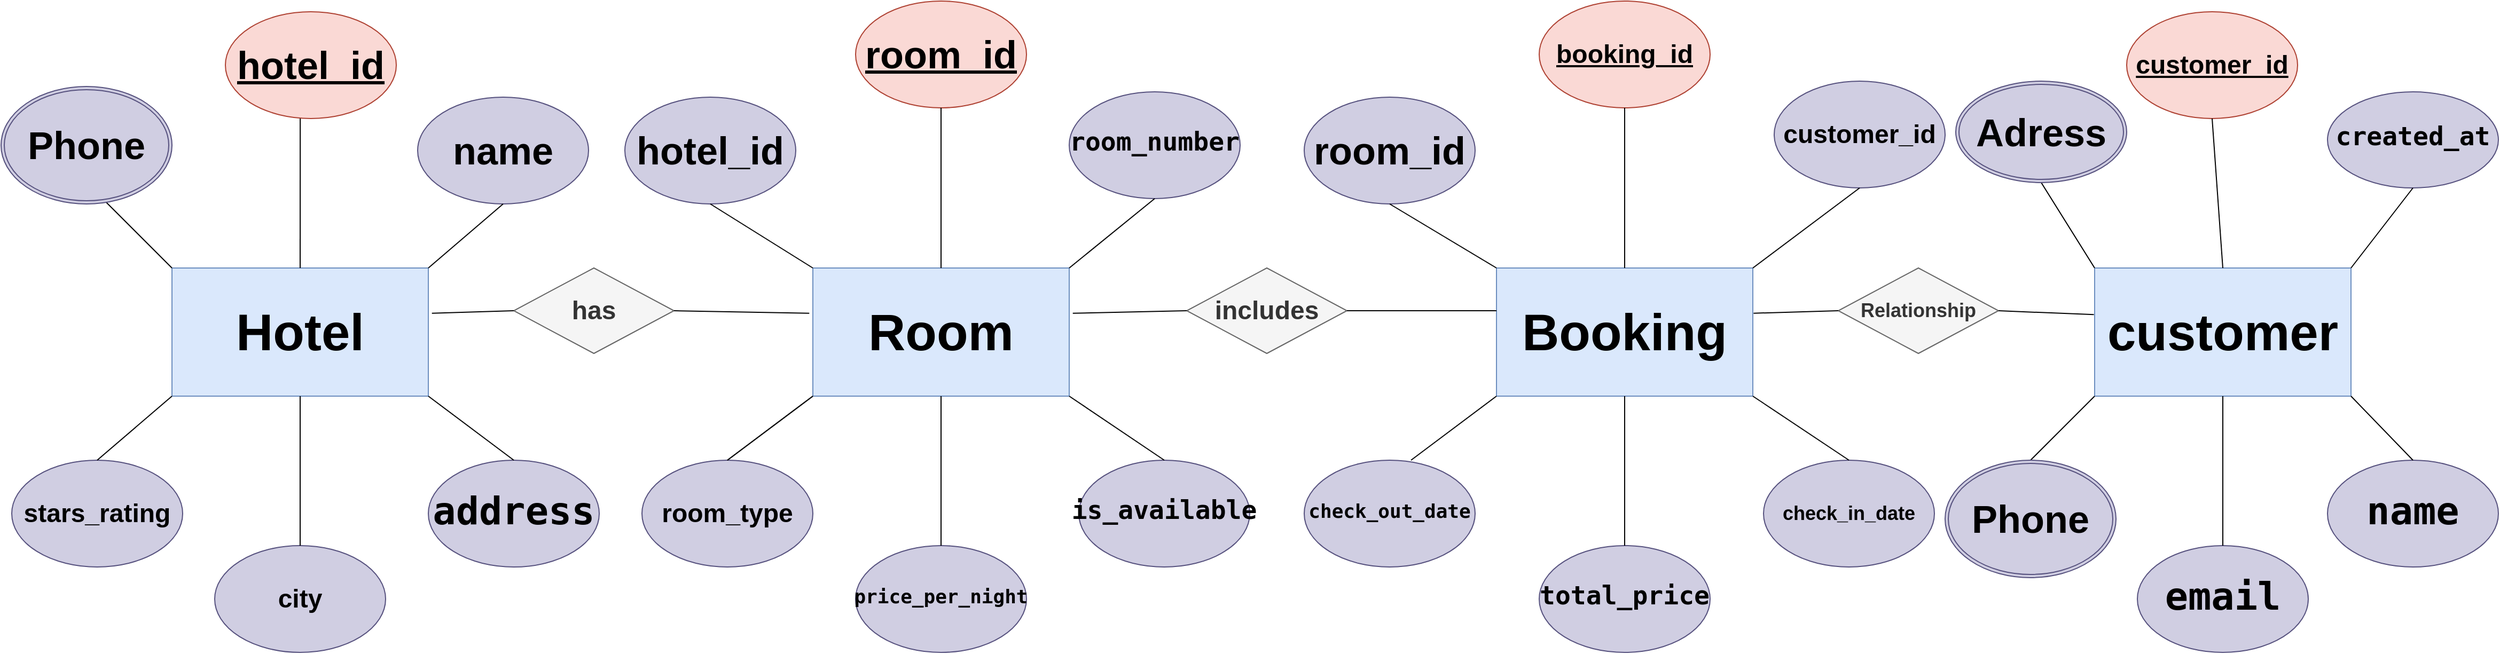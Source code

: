 <mxfile version="26.1.0">
  <diagram name="Page-1" id="X2C6xh8QtF51MwC3JW-X">
    <mxGraphModel dx="2625" dy="1528" grid="1" gridSize="10" guides="1" tooltips="1" connect="1" arrows="1" fold="1" page="1" pageScale="1" pageWidth="1169" pageHeight="827" math="0" shadow="0">
      <root>
        <mxCell id="0" />
        <mxCell id="1" parent="0" />
        <mxCell id="HJKKe0q7DVVsvUEyXQ_3-3" value="&lt;font style=&quot;font-size: 48px;&quot;&gt;&lt;b&gt;Hotel&lt;/b&gt;&lt;/font&gt;" style="whiteSpace=wrap;html=1;align=center;fillColor=#dae8fc;strokeColor=#6c8ebf;" vertex="1" parent="1">
          <mxGeometry x="160" y="320" width="240" height="120" as="geometry" />
        </mxCell>
        <mxCell id="HJKKe0q7DVVsvUEyXQ_3-38" style="edgeStyle=orthogonalEdgeStyle;rounded=0;orthogonalLoop=1;jettySize=auto;html=1;exitX=0.5;exitY=1;exitDx=0;exitDy=0;" edge="1" parent="1">
          <mxGeometry relative="1" as="geometry">
            <mxPoint x="1540" y="400" as="sourcePoint" />
            <mxPoint x="1540" y="400" as="targetPoint" />
          </mxGeometry>
        </mxCell>
        <mxCell id="HJKKe0q7DVVsvUEyXQ_3-97" value="&lt;b&gt;&lt;font style=&quot;font-size: 36px;&quot;&gt;hotel_id&lt;/font&gt;&lt;/b&gt;" style="ellipse;whiteSpace=wrap;html=1;align=center;strokeColor=#56517e;verticalAlign=middle;fontFamily=Helvetica;fontSize=12;fillColor=#d0cee2;" vertex="1" parent="1">
          <mxGeometry x="584" y="160" width="160" height="100" as="geometry" />
        </mxCell>
        <mxCell id="HJKKe0q7DVVsvUEyXQ_3-114" value="&lt;table&gt;&lt;tbody&gt;&lt;tr&gt;&lt;td data-end=&quot;781&quot; data-start=&quot;762&quot; class=&quot;max-w-[calc(var(--thread-content-max-width)*2/3)]&quot;&gt;&lt;code data-end=&quot;777&quot; data-start=&quot;764&quot;&gt;&lt;b&gt;&lt;font style=&quot;font-size: 24px;&quot;&gt;room_number&lt;/font&gt;&lt;/b&gt;&lt;/code&gt;&lt;/td&gt;&lt;/tr&gt;&lt;/tbody&gt;&lt;/table&gt;&lt;table&gt;&lt;tbody&gt;&lt;tr&gt;&lt;td data-end=&quot;816&quot; data-start=&quot;781&quot; class=&quot;max-w-[calc(var(--thread-content-max-width)*2/3)]&quot;&gt;&lt;/td&gt;&lt;/tr&gt;&lt;/tbody&gt;&lt;/table&gt;" style="ellipse;whiteSpace=wrap;html=1;align=center;strokeColor=#56517e;verticalAlign=middle;fontFamily=Helvetica;fontSize=12;fillColor=#d0cee2;" vertex="1" parent="1">
          <mxGeometry x="1000" y="155" width="160" height="100" as="geometry" />
        </mxCell>
        <mxCell id="HJKKe0q7DVVsvUEyXQ_3-115" value="&lt;table&gt;&lt;tbody&gt;&lt;tr&gt;&lt;td data-end=&quot;946&quot; data-start=&quot;927&quot; class=&quot;max-w-[calc(var(--thread-content-max-width)*2/3)]&quot;&gt;&lt;code data-end=&quot;943&quot; data-start=&quot;929&quot;&gt;&lt;font style=&quot;font-size: 24px;&quot;&gt;&lt;b style=&quot;&quot;&gt;is_available&lt;/b&gt;&lt;/font&gt;&lt;/code&gt;&lt;/td&gt;&lt;/tr&gt;&lt;/tbody&gt;&lt;/table&gt;&lt;table&gt;&lt;tbody&gt;&lt;tr&gt;&lt;td data-end=&quot;981&quot; data-start=&quot;946&quot; class=&quot;max-w-[calc(var(--thread-content-max-width)*2/3)]&quot;&gt;&lt;/td&gt;&lt;/tr&gt;&lt;/tbody&gt;&lt;/table&gt;" style="ellipse;whiteSpace=wrap;html=1;align=center;strokeColor=#56517e;verticalAlign=middle;fontFamily=Helvetica;fontSize=12;fillColor=#d0cee2;" vertex="1" parent="1">
          <mxGeometry x="1009" y="500" width="160" height="100" as="geometry" />
        </mxCell>
        <mxCell id="HJKKe0q7DVVsvUEyXQ_3-116" value="&lt;b&gt;&lt;font style=&quot;font-size: 36px;&quot;&gt;&lt;u&gt;room_id&lt;/u&gt;&lt;/font&gt;&lt;/b&gt;" style="ellipse;whiteSpace=wrap;html=1;align=center;strokeColor=#ae4132;verticalAlign=middle;fontFamily=Helvetica;fontSize=12;fillColor=#fad9d5;" vertex="1" parent="1">
          <mxGeometry x="800" y="70" width="160" height="100" as="geometry" />
        </mxCell>
        <mxCell id="HJKKe0q7DVVsvUEyXQ_3-117" value="&lt;b&gt;&lt;font style=&quot;font-size: 24px;&quot;&gt;room_type&lt;/font&gt;&lt;/b&gt;" style="ellipse;whiteSpace=wrap;html=1;align=center;strokeColor=#56517e;verticalAlign=middle;fontFamily=Helvetica;fontSize=12;fillColor=#d0cee2;" vertex="1" parent="1">
          <mxGeometry x="600" y="500" width="160" height="100" as="geometry" />
        </mxCell>
        <mxCell id="HJKKe0q7DVVsvUEyXQ_3-119" value="&lt;table&gt;&lt;tbody&gt;&lt;tr&gt;&lt;td data-end=&quot;891&quot; data-start=&quot;872&quot; class=&quot;max-w-[calc(var(--thread-content-max-width)*2/3)]&quot;&gt;&lt;code data-end=&quot;891&quot; data-start=&quot;874&quot;&gt;&lt;font style=&quot;font-size: 18px;&quot;&gt;&lt;b&gt;price_per_night&lt;/b&gt;&lt;/font&gt;&lt;/code&gt;&lt;/td&gt;&lt;/tr&gt;&lt;/tbody&gt;&lt;/table&gt;&lt;table&gt;&lt;tbody&gt;&lt;tr&gt;&lt;td data-end=&quot;926&quot; data-start=&quot;891&quot; class=&quot;max-w-[calc(var(--thread-content-max-width)*2/3)]&quot;&gt;&lt;/td&gt;&lt;/tr&gt;&lt;/tbody&gt;&lt;/table&gt;" style="ellipse;whiteSpace=wrap;html=1;align=center;strokeColor=#56517e;verticalAlign=middle;fontFamily=Helvetica;fontSize=12;fillColor=#d0cee2;" vertex="1" parent="1">
          <mxGeometry x="800" y="580" width="160" height="100" as="geometry" />
        </mxCell>
        <mxCell id="HJKKe0q7DVVsvUEyXQ_3-120" value="&lt;font style=&quot;font-size: 24px;&quot;&gt;&lt;b style=&quot;&quot;&gt;city&lt;/b&gt;&lt;/font&gt;" style="ellipse;whiteSpace=wrap;html=1;align=center;strokeColor=#56517e;verticalAlign=middle;fontFamily=Helvetica;fontSize=12;fillColor=#d0cee2;" vertex="1" parent="1">
          <mxGeometry x="200" y="580" width="160" height="100" as="geometry" />
        </mxCell>
        <mxCell id="HJKKe0q7DVVsvUEyXQ_3-121" value="&lt;b&gt;&lt;font style=&quot;font-size: 36px;&quot;&gt;name&lt;/font&gt;&lt;/b&gt;" style="ellipse;whiteSpace=wrap;html=1;align=center;strokeColor=#56517e;verticalAlign=middle;fontFamily=Helvetica;fontSize=12;fillColor=#d0cee2;" vertex="1" parent="1">
          <mxGeometry x="390" y="160" width="160" height="100" as="geometry" />
        </mxCell>
        <mxCell id="HJKKe0q7DVVsvUEyXQ_3-122" value="&lt;b&gt;&lt;font style=&quot;font-size: 24px;&quot;&gt;&lt;u&gt;booking_id&lt;/u&gt;&lt;/font&gt;&lt;/b&gt;" style="ellipse;whiteSpace=wrap;html=1;align=center;strokeColor=#ae4132;verticalAlign=middle;fontFamily=Helvetica;fontSize=12;fillColor=#fad9d5;" vertex="1" parent="1">
          <mxGeometry x="1440" y="70" width="160" height="100" as="geometry" />
        </mxCell>
        <mxCell id="HJKKe0q7DVVsvUEyXQ_3-125" value="&lt;table&gt;&lt;tbody&gt;&lt;tr&gt;&lt;td data-end=&quot;1705&quot; data-start=&quot;1688&quot; class=&quot;max-w-[calc(var(--thread-content-max-width)*2/3)]&quot;&gt;&lt;code data-end=&quot;1699&quot; data-start=&quot;1690&quot;&gt;&lt;b&gt;&lt;font style=&quot;font-size: 36px;&quot;&gt;address&lt;/font&gt;&lt;/b&gt;&lt;/code&gt;&lt;/td&gt;&lt;/tr&gt;&lt;/tbody&gt;&lt;/table&gt;&lt;table&gt;&lt;tbody&gt;&lt;tr&gt;&lt;td data-end=&quot;1737&quot; data-start=&quot;1705&quot; class=&quot;max-w-[calc(var(--thread-content-max-width)*2/3)]&quot;&gt;&lt;/td&gt;&lt;/tr&gt;&lt;/tbody&gt;&lt;/table&gt;" style="ellipse;whiteSpace=wrap;html=1;align=center;strokeColor=#56517e;verticalAlign=middle;fontFamily=Helvetica;fontSize=12;fillColor=#d0cee2;" vertex="1" parent="1">
          <mxGeometry x="400" y="500" width="160" height="100" as="geometry" />
        </mxCell>
        <mxCell id="HJKKe0q7DVVsvUEyXQ_3-126" value="&lt;b&gt;&lt;font style=&quot;font-size: 24px;&quot;&gt;stars_rating&lt;/font&gt;&lt;/b&gt;" style="ellipse;whiteSpace=wrap;html=1;align=center;strokeColor=#56517e;verticalAlign=middle;fontFamily=Helvetica;fontSize=12;fillColor=#d0cee2;" vertex="1" parent="1">
          <mxGeometry x="10" y="500" width="160" height="100" as="geometry" />
        </mxCell>
        <mxCell id="HJKKe0q7DVVsvUEyXQ_3-127" style="edgeStyle=orthogonalEdgeStyle;rounded=0;orthogonalLoop=1;jettySize=auto;html=1;exitX=0.5;exitY=1;exitDx=0;exitDy=0;fontFamily=Helvetica;fontSize=12;fontColor=default;" edge="1" parent="1" source="HJKKe0q7DVVsvUEyXQ_3-3" target="HJKKe0q7DVVsvUEyXQ_3-3">
          <mxGeometry relative="1" as="geometry" />
        </mxCell>
        <mxCell id="HJKKe0q7DVVsvUEyXQ_3-129" value="&lt;font style=&quot;font-size: 36px;&quot;&gt;&lt;b&gt;&lt;u&gt;hotel_id&lt;/u&gt;&lt;/b&gt;&lt;/font&gt;" style="ellipse;whiteSpace=wrap;html=1;align=center;strokeColor=#ae4132;verticalAlign=middle;fontFamily=Helvetica;fontSize=12;fillColor=#fad9d5;" vertex="1" parent="1">
          <mxGeometry x="210" y="80" width="160" height="100" as="geometry" />
        </mxCell>
        <mxCell id="HJKKe0q7DVVsvUEyXQ_3-136" value="&lt;b&gt;&lt;font style=&quot;font-size: 36px;&quot;&gt;room_id&lt;/font&gt;&lt;/b&gt;" style="ellipse;whiteSpace=wrap;html=1;align=center;strokeColor=#56517e;verticalAlign=middle;fontFamily=Helvetica;fontSize=12;fillColor=#d0cee2;" vertex="1" parent="1">
          <mxGeometry x="1220" y="160" width="160" height="100" as="geometry" />
        </mxCell>
        <mxCell id="HJKKe0q7DVVsvUEyXQ_3-137" value="&lt;table&gt;&lt;tbody&gt;&lt;tr&gt;&lt;td data-end=&quot;1371&quot; data-start=&quot;1352&quot; class=&quot;max-w-[calc(var(--thread-content-max-width)*2/3)]&quot;&gt;&lt;code data-end=&quot;1370&quot; data-start=&quot;1354&quot;&gt;&lt;b&gt;&lt;font style=&quot;font-size: 18px;&quot;&gt;check_out_date&lt;/font&gt;&lt;/b&gt;&lt;/code&gt;&lt;/td&gt;&lt;/tr&gt;&lt;/tbody&gt;&lt;/table&gt;&lt;table&gt;&lt;tbody&gt;&lt;tr&gt;&lt;td data-end=&quot;1409&quot; data-start=&quot;1371&quot; class=&quot;max-w-[calc(var(--thread-content-max-width)*2/3)]&quot;&gt;&lt;/td&gt;&lt;/tr&gt;&lt;/tbody&gt;&lt;/table&gt;" style="ellipse;whiteSpace=wrap;html=1;align=center;strokeColor=#56517e;verticalAlign=middle;fontFamily=Helvetica;fontSize=12;fillColor=#d0cee2;" vertex="1" parent="1">
          <mxGeometry x="1220" y="500" width="160" height="100" as="geometry" />
        </mxCell>
        <mxCell id="HJKKe0q7DVVsvUEyXQ_3-138" value="&lt;font style=&quot;font-size: 24px;&quot;&gt;&lt;b&gt;customer_id&lt;/b&gt;&lt;/font&gt;" style="ellipse;whiteSpace=wrap;html=1;align=center;strokeColor=#56517e;verticalAlign=middle;fontFamily=Helvetica;fontSize=12;fillColor=#d0cee2;" vertex="1" parent="1">
          <mxGeometry x="1660" y="145" width="160" height="100" as="geometry" />
        </mxCell>
        <mxCell id="HJKKe0q7DVVsvUEyXQ_3-139" value="&lt;font style=&quot;font-size: 18px;&quot;&gt;&lt;b&gt;check_in_date&lt;/b&gt;&lt;/font&gt;" style="ellipse;whiteSpace=wrap;html=1;align=center;strokeColor=#56517e;verticalAlign=middle;fontFamily=Helvetica;fontSize=12;fillColor=#d0cee2;" vertex="1" parent="1">
          <mxGeometry x="1650" y="500" width="160" height="100" as="geometry" />
        </mxCell>
        <mxCell id="HJKKe0q7DVVsvUEyXQ_3-142" value="&lt;table&gt;&lt;tbody&gt;&lt;tr&gt;&lt;td data-end=&quot;1429&quot; data-start=&quot;1410&quot; class=&quot;max-w-[calc(var(--thread-content-max-width)*2/3)]&quot;&gt;&lt;code data-end=&quot;1425&quot; data-start=&quot;1412&quot;&gt;&lt;b&gt;&lt;font style=&quot;font-size: 24px;&quot;&gt;total_price&lt;/font&gt;&lt;/b&gt;&lt;/code&gt;&lt;/td&gt;&lt;/tr&gt;&lt;/tbody&gt;&lt;/table&gt;&lt;table&gt;&lt;tbody&gt;&lt;tr&gt;&lt;td data-end=&quot;1467&quot; data-start=&quot;1429&quot; class=&quot;max-w-[calc(var(--thread-content-max-width)*2/3)]&quot;&gt;&lt;/td&gt;&lt;/tr&gt;&lt;/tbody&gt;&lt;/table&gt;" style="ellipse;whiteSpace=wrap;html=1;align=center;strokeColor=#56517e;verticalAlign=middle;fontFamily=Helvetica;fontSize=12;fillColor=#d0cee2;" vertex="1" parent="1">
          <mxGeometry x="1440" y="580" width="160" height="100" as="geometry" />
        </mxCell>
        <mxCell id="HJKKe0q7DVVsvUEyXQ_3-144" value="&lt;b&gt;&lt;font style=&quot;font-size: 24px;&quot;&gt;&lt;u&gt;customer_id&lt;/u&gt;&lt;/font&gt;&lt;/b&gt;" style="ellipse;whiteSpace=wrap;html=1;align=center;strokeColor=#ae4132;verticalAlign=middle;fontFamily=Helvetica;fontSize=12;fillColor=#fad9d5;" vertex="1" parent="1">
          <mxGeometry x="1990" y="80" width="160" height="100" as="geometry" />
        </mxCell>
        <mxCell id="HJKKe0q7DVVsvUEyXQ_3-145" value="&lt;table&gt;&lt;tbody&gt;&lt;tr&gt;&lt;td data-end=&quot;361&quot; data-start=&quot;344&quot; class=&quot;max-w-[calc(var(--thread-content-max-width)*2/3)]&quot;&gt;&lt;code data-end=&quot;353&quot; data-start=&quot;346&quot;&gt;&lt;b&gt;&lt;font style=&quot;font-size: 36px;&quot;&gt;email&lt;/font&gt;&lt;/b&gt;&lt;/code&gt;&lt;/td&gt;&lt;/tr&gt;&lt;/tbody&gt;&lt;/table&gt;&lt;table&gt;&lt;tbody&gt;&lt;tr&gt;&lt;td data-end=&quot;388&quot; data-start=&quot;361&quot; class=&quot;max-w-[calc(var(--thread-content-max-width)*2/3)]&quot;&gt;&lt;/td&gt;&lt;/tr&gt;&lt;/tbody&gt;&lt;/table&gt;" style="ellipse;whiteSpace=wrap;html=1;align=center;strokeColor=#56517e;verticalAlign=middle;fontFamily=Helvetica;fontSize=12;fillColor=#d0cee2;" vertex="1" parent="1">
          <mxGeometry x="2000" y="580" width="160" height="100" as="geometry" />
        </mxCell>
        <mxCell id="HJKKe0q7DVVsvUEyXQ_3-146" value="&lt;table&gt;&lt;tbody&gt;&lt;tr&gt;&lt;td data-end=&quot;495&quot; data-start=&quot;478&quot; class=&quot;max-w-[calc(var(--thread-content-max-width)*2/3)]&quot;&gt;&lt;code data-end=&quot;492&quot; data-start=&quot;480&quot;&gt;&lt;b&gt;&lt;font style=&quot;font-size: 24px;&quot;&gt;created_at&lt;/font&gt;&lt;/b&gt;&lt;/code&gt;&lt;/td&gt;&lt;/tr&gt;&lt;/tbody&gt;&lt;/table&gt;&lt;table&gt;&lt;tbody&gt;&lt;tr&gt;&lt;td data-end=&quot;521&quot; data-start=&quot;495&quot; class=&quot;max-w-[calc(var(--thread-content-max-width)*2/3)]&quot;&gt;&lt;/td&gt;&lt;/tr&gt;&lt;/tbody&gt;&lt;/table&gt;" style="ellipse;whiteSpace=wrap;html=1;align=center;strokeColor=#56517e;verticalAlign=middle;fontFamily=Helvetica;fontSize=12;fillColor=#d0cee2;" vertex="1" parent="1">
          <mxGeometry x="2178" y="155" width="160" height="90" as="geometry" />
        </mxCell>
        <mxCell id="HJKKe0q7DVVsvUEyXQ_3-147" value="&lt;table&gt;&lt;tbody&gt;&lt;tr&gt;&lt;td data-end=&quot;317&quot; data-start=&quot;300&quot; class=&quot;max-w-[calc(var(--thread-content-max-width)*2/3)]&quot;&gt;&lt;code data-end=&quot;308&quot; data-start=&quot;302&quot;&gt;&lt;b&gt;&lt;font style=&quot;font-size: 36px;&quot;&gt;name&lt;/font&gt;&lt;/b&gt;&lt;/code&gt;&lt;/td&gt;&lt;/tr&gt;&lt;/tbody&gt;&lt;/table&gt;&lt;table&gt;&lt;tbody&gt;&lt;tr&gt;&lt;td data-end=&quot;343&quot; data-start=&quot;317&quot; class=&quot;max-w-[calc(var(--thread-content-max-width)*2/3)]&quot;&gt;&lt;/td&gt;&lt;/tr&gt;&lt;/tbody&gt;&lt;/table&gt;" style="ellipse;whiteSpace=wrap;html=1;align=center;strokeColor=#56517e;verticalAlign=middle;fontFamily=Helvetica;fontSize=12;fillColor=#d0cee2;" vertex="1" parent="1">
          <mxGeometry x="2178" y="500" width="160" height="100" as="geometry" />
        </mxCell>
        <mxCell id="HJKKe0q7DVVsvUEyXQ_3-149" style="edgeStyle=orthogonalEdgeStyle;rounded=0;orthogonalLoop=1;jettySize=auto;html=1;exitX=0.5;exitY=1;exitDx=0;exitDy=0;fontFamily=Helvetica;fontSize=12;fontColor=default;" edge="1" parent="1" source="HJKKe0q7DVVsvUEyXQ_3-115" target="HJKKe0q7DVVsvUEyXQ_3-115">
          <mxGeometry relative="1" as="geometry" />
        </mxCell>
        <mxCell id="HJKKe0q7DVVsvUEyXQ_3-152" value="&lt;font style=&quot;font-size: 48px;&quot;&gt;&lt;b&gt;Room&lt;/b&gt;&lt;/font&gt;" style="whiteSpace=wrap;html=1;align=center;fillColor=#dae8fc;strokeColor=#6c8ebf;" vertex="1" parent="1">
          <mxGeometry x="760" y="320" width="240" height="120" as="geometry" />
        </mxCell>
        <mxCell id="HJKKe0q7DVVsvUEyXQ_3-153" value="&lt;b style=&quot;&quot;&gt;&lt;font style=&quot;font-size: 48px;&quot;&gt;Booking&lt;/font&gt;&lt;/b&gt;" style="whiteSpace=wrap;html=1;align=center;fillColor=#dae8fc;strokeColor=#6c8ebf;" vertex="1" parent="1">
          <mxGeometry x="1400" y="320" width="240" height="120" as="geometry" />
        </mxCell>
        <mxCell id="HJKKe0q7DVVsvUEyXQ_3-154" value="&lt;span style=&quot;font-size: 48px;&quot;&gt;&lt;b&gt;customer&lt;/b&gt;&lt;/span&gt;" style="whiteSpace=wrap;html=1;align=center;fillColor=#dae8fc;strokeColor=#6c8ebf;" vertex="1" parent="1">
          <mxGeometry x="1960" y="320" width="240" height="120" as="geometry" />
        </mxCell>
        <mxCell id="HJKKe0q7DVVsvUEyXQ_3-157" value="" style="endArrow=none;html=1;rounded=0;fontFamily=Helvetica;fontSize=12;fontColor=default;exitX=1;exitY=1;exitDx=0;exitDy=0;entryX=0.5;entryY=0;entryDx=0;entryDy=0;" edge="1" parent="1" source="HJKKe0q7DVVsvUEyXQ_3-152" target="HJKKe0q7DVVsvUEyXQ_3-115">
          <mxGeometry relative="1" as="geometry">
            <mxPoint x="1010" y="450" as="sourcePoint" />
            <mxPoint x="1330" y="390" as="targetPoint" />
          </mxGeometry>
        </mxCell>
        <mxCell id="HJKKe0q7DVVsvUEyXQ_3-158" value="" style="endArrow=none;html=1;rounded=0;fontFamily=Helvetica;fontSize=12;fontColor=default;exitX=0.5;exitY=1;exitDx=0;exitDy=0;entryX=0.5;entryY=0;entryDx=0;entryDy=0;" edge="1" parent="1" source="HJKKe0q7DVVsvUEyXQ_3-152" target="HJKKe0q7DVVsvUEyXQ_3-119">
          <mxGeometry relative="1" as="geometry">
            <mxPoint x="1170" y="390" as="sourcePoint" />
            <mxPoint x="1330" y="390" as="targetPoint" />
          </mxGeometry>
        </mxCell>
        <mxCell id="HJKKe0q7DVVsvUEyXQ_3-159" value="" style="endArrow=none;html=1;rounded=0;fontFamily=Helvetica;fontSize=12;fontColor=default;exitX=0;exitY=1;exitDx=0;exitDy=0;entryX=0.5;entryY=0;entryDx=0;entryDy=0;" edge="1" parent="1" source="HJKKe0q7DVVsvUEyXQ_3-152" target="HJKKe0q7DVVsvUEyXQ_3-117">
          <mxGeometry relative="1" as="geometry">
            <mxPoint x="1170" y="390" as="sourcePoint" />
            <mxPoint x="1330" y="390" as="targetPoint" />
          </mxGeometry>
        </mxCell>
        <mxCell id="HJKKe0q7DVVsvUEyXQ_3-160" value="" style="endArrow=none;html=1;rounded=0;fontFamily=Helvetica;fontSize=12;fontColor=default;exitX=0;exitY=1;exitDx=0;exitDy=0;entryX=0.5;entryY=0;entryDx=0;entryDy=0;" edge="1" parent="1">
          <mxGeometry relative="1" as="geometry">
            <mxPoint x="1400" y="440" as="sourcePoint" />
            <mxPoint x="1320" y="500" as="targetPoint" />
          </mxGeometry>
        </mxCell>
        <mxCell id="HJKKe0q7DVVsvUEyXQ_3-162" value="" style="endArrow=none;html=1;rounded=0;fontFamily=Helvetica;fontSize=12;fontColor=default;exitX=0;exitY=0;exitDx=0;exitDy=0;entryX=0.5;entryY=1;entryDx=0;entryDy=0;" edge="1" parent="1" source="HJKKe0q7DVVsvUEyXQ_3-153" target="HJKKe0q7DVVsvUEyXQ_3-136">
          <mxGeometry relative="1" as="geometry">
            <mxPoint x="1170" y="390" as="sourcePoint" />
            <mxPoint x="1330" y="390" as="targetPoint" />
          </mxGeometry>
        </mxCell>
        <mxCell id="HJKKe0q7DVVsvUEyXQ_3-163" value="" style="endArrow=none;html=1;rounded=0;fontFamily=Helvetica;fontSize=12;fontColor=default;exitX=1;exitY=0;exitDx=0;exitDy=0;entryX=0.5;entryY=1;entryDx=0;entryDy=0;" edge="1" parent="1" source="HJKKe0q7DVVsvUEyXQ_3-152" target="HJKKe0q7DVVsvUEyXQ_3-114">
          <mxGeometry relative="1" as="geometry">
            <mxPoint x="1170" y="390" as="sourcePoint" />
            <mxPoint x="1080" y="260" as="targetPoint" />
          </mxGeometry>
        </mxCell>
        <mxCell id="HJKKe0q7DVVsvUEyXQ_3-164" value="" style="endArrow=none;html=1;rounded=0;fontFamily=Helvetica;fontSize=12;fontColor=default;exitX=0;exitY=1;exitDx=0;exitDy=0;entryX=0.5;entryY=0;entryDx=0;entryDy=0;" edge="1" parent="1">
          <mxGeometry relative="1" as="geometry">
            <mxPoint x="760" y="440" as="sourcePoint" />
            <mxPoint x="680" y="500" as="targetPoint" />
          </mxGeometry>
        </mxCell>
        <mxCell id="HJKKe0q7DVVsvUEyXQ_3-166" value="" style="endArrow=none;html=1;rounded=0;fontFamily=Helvetica;fontSize=12;fontColor=default;exitX=0.5;exitY=0;exitDx=0;exitDy=0;entryX=0.5;entryY=1;entryDx=0;entryDy=0;" edge="1" parent="1" source="HJKKe0q7DVVsvUEyXQ_3-152" target="HJKKe0q7DVVsvUEyXQ_3-116">
          <mxGeometry relative="1" as="geometry">
            <mxPoint x="1170" y="390" as="sourcePoint" />
            <mxPoint x="1330" y="390" as="targetPoint" />
          </mxGeometry>
        </mxCell>
        <mxCell id="HJKKe0q7DVVsvUEyXQ_3-167" value="" style="endArrow=none;html=1;rounded=0;fontFamily=Helvetica;fontSize=12;fontColor=default;exitX=0.5;exitY=1;exitDx=0;exitDy=0;entryX=0;entryY=0;entryDx=0;entryDy=0;" edge="1" parent="1" source="HJKKe0q7DVVsvUEyXQ_3-97" target="HJKKe0q7DVVsvUEyXQ_3-152">
          <mxGeometry relative="1" as="geometry">
            <mxPoint x="1170" y="390" as="sourcePoint" />
            <mxPoint x="1330" y="390" as="targetPoint" />
          </mxGeometry>
        </mxCell>
        <mxCell id="HJKKe0q7DVVsvUEyXQ_3-169" value="" style="endArrow=none;html=1;rounded=0;fontFamily=Helvetica;fontSize=12;fontColor=default;exitX=1;exitY=1;exitDx=0;exitDy=0;entryX=0.5;entryY=0;entryDx=0;entryDy=0;" edge="1" parent="1" source="HJKKe0q7DVVsvUEyXQ_3-3" target="HJKKe0q7DVVsvUEyXQ_3-125">
          <mxGeometry relative="1" as="geometry">
            <mxPoint x="1170" y="390" as="sourcePoint" />
            <mxPoint x="1330" y="390" as="targetPoint" />
          </mxGeometry>
        </mxCell>
        <mxCell id="HJKKe0q7DVVsvUEyXQ_3-170" value="" style="endArrow=none;html=1;rounded=0;fontFamily=Helvetica;fontSize=12;fontColor=default;exitX=0.5;exitY=1;exitDx=0;exitDy=0;entryX=1;entryY=0;entryDx=0;entryDy=0;" edge="1" parent="1" source="HJKKe0q7DVVsvUEyXQ_3-121" target="HJKKe0q7DVVsvUEyXQ_3-3">
          <mxGeometry relative="1" as="geometry">
            <mxPoint x="1170" y="390" as="sourcePoint" />
            <mxPoint x="1330" y="390" as="targetPoint" />
          </mxGeometry>
        </mxCell>
        <mxCell id="HJKKe0q7DVVsvUEyXQ_3-172" value="" style="endArrow=none;html=1;rounded=0;fontFamily=Helvetica;fontSize=12;fontColor=default;entryX=0.5;entryY=0;entryDx=0;entryDy=0;exitX=0.438;exitY=1;exitDx=0;exitDy=0;exitPerimeter=0;" edge="1" parent="1" source="HJKKe0q7DVVsvUEyXQ_3-129" target="HJKKe0q7DVVsvUEyXQ_3-3">
          <mxGeometry relative="1" as="geometry">
            <mxPoint x="290" y="190" as="sourcePoint" />
            <mxPoint x="1330" y="390" as="targetPoint" />
          </mxGeometry>
        </mxCell>
        <mxCell id="HJKKe0q7DVVsvUEyXQ_3-173" value="" style="endArrow=none;html=1;rounded=0;fontFamily=Helvetica;fontSize=12;fontColor=default;exitX=0.5;exitY=1;exitDx=0;exitDy=0;entryX=0.5;entryY=0;entryDx=0;entryDy=0;" edge="1" parent="1" source="HJKKe0q7DVVsvUEyXQ_3-3" target="HJKKe0q7DVVsvUEyXQ_3-120">
          <mxGeometry relative="1" as="geometry">
            <mxPoint x="1170" y="390" as="sourcePoint" />
            <mxPoint x="1330" y="390" as="targetPoint" />
          </mxGeometry>
        </mxCell>
        <mxCell id="HJKKe0q7DVVsvUEyXQ_3-175" value="" style="endArrow=none;html=1;rounded=0;fontFamily=Helvetica;fontSize=12;fontColor=default;exitX=0;exitY=1;exitDx=0;exitDy=0;entryX=0.5;entryY=0;entryDx=0;entryDy=0;" edge="1" parent="1" source="HJKKe0q7DVVsvUEyXQ_3-3" target="HJKKe0q7DVVsvUEyXQ_3-126">
          <mxGeometry relative="1" as="geometry">
            <mxPoint x="1170" y="390" as="sourcePoint" />
            <mxPoint x="1330" y="390" as="targetPoint" />
          </mxGeometry>
        </mxCell>
        <mxCell id="HJKKe0q7DVVsvUEyXQ_3-176" value="" style="endArrow=none;html=1;rounded=0;fontFamily=Helvetica;fontSize=12;fontColor=default;exitX=0;exitY=0;exitDx=0;exitDy=0;entryX=0.5;entryY=1;entryDx=0;entryDy=0;" edge="1" parent="1" source="HJKKe0q7DVVsvUEyXQ_3-3">
          <mxGeometry relative="1" as="geometry">
            <mxPoint x="1170" y="390" as="sourcePoint" />
            <mxPoint x="90" y="250" as="targetPoint" />
          </mxGeometry>
        </mxCell>
        <mxCell id="HJKKe0q7DVVsvUEyXQ_3-177" value="" style="endArrow=none;html=1;rounded=0;fontFamily=Helvetica;fontSize=12;fontColor=default;exitX=0.5;exitY=1;exitDx=0;exitDy=0;" edge="1" parent="1" source="HJKKe0q7DVVsvUEyXQ_3-122" target="HJKKe0q7DVVsvUEyXQ_3-153">
          <mxGeometry relative="1" as="geometry">
            <mxPoint x="1170" y="390" as="sourcePoint" />
            <mxPoint x="1330" y="390" as="targetPoint" />
          </mxGeometry>
        </mxCell>
        <mxCell id="HJKKe0q7DVVsvUEyXQ_3-178" value="" style="endArrow=none;html=1;rounded=0;fontFamily=Helvetica;fontSize=12;fontColor=default;entryX=0.5;entryY=1;entryDx=0;entryDy=0;exitX=0.5;exitY=0;exitDx=0;exitDy=0;" edge="1" parent="1" source="HJKKe0q7DVVsvUEyXQ_3-142" target="HJKKe0q7DVVsvUEyXQ_3-153">
          <mxGeometry relative="1" as="geometry">
            <mxPoint x="1170" y="390" as="sourcePoint" />
            <mxPoint x="1330" y="390" as="targetPoint" />
          </mxGeometry>
        </mxCell>
        <mxCell id="HJKKe0q7DVVsvUEyXQ_3-179" value="" style="endArrow=none;html=1;rounded=0;fontFamily=Helvetica;fontSize=12;fontColor=default;entryX=1;entryY=0;entryDx=0;entryDy=0;exitX=0.5;exitY=1;exitDx=0;exitDy=0;" edge="1" parent="1" source="HJKKe0q7DVVsvUEyXQ_3-138" target="HJKKe0q7DVVsvUEyXQ_3-153">
          <mxGeometry relative="1" as="geometry">
            <mxPoint x="1230" y="370" as="sourcePoint" />
            <mxPoint x="1330" y="390" as="targetPoint" />
          </mxGeometry>
        </mxCell>
        <mxCell id="HJKKe0q7DVVsvUEyXQ_3-180" value="" style="endArrow=none;html=1;rounded=0;fontFamily=Helvetica;fontSize=12;fontColor=default;entryX=0.5;entryY=0;entryDx=0;entryDy=0;exitX=1;exitY=1;exitDx=0;exitDy=0;" edge="1" parent="1" source="HJKKe0q7DVVsvUEyXQ_3-153" target="HJKKe0q7DVVsvUEyXQ_3-139">
          <mxGeometry relative="1" as="geometry">
            <mxPoint x="1170" y="390" as="sourcePoint" />
            <mxPoint x="1330" y="390" as="targetPoint" />
          </mxGeometry>
        </mxCell>
        <mxCell id="HJKKe0q7DVVsvUEyXQ_3-181" value="" style="endArrow=none;html=1;rounded=0;fontFamily=Helvetica;fontSize=12;fontColor=default;entryX=0.5;entryY=0;entryDx=0;entryDy=0;exitX=0;exitY=1;exitDx=0;exitDy=0;" edge="1" parent="1" source="HJKKe0q7DVVsvUEyXQ_3-154">
          <mxGeometry relative="1" as="geometry">
            <mxPoint x="1170" y="390" as="sourcePoint" />
            <mxPoint x="1900" y="500" as="targetPoint" />
          </mxGeometry>
        </mxCell>
        <mxCell id="HJKKe0q7DVVsvUEyXQ_3-182" value="" style="endArrow=none;html=1;rounded=0;fontFamily=Helvetica;fontSize=12;fontColor=default;exitX=0.5;exitY=0;exitDx=0;exitDy=0;entryX=0.5;entryY=1;entryDx=0;entryDy=0;" edge="1" parent="1" source="HJKKe0q7DVVsvUEyXQ_3-145" target="HJKKe0q7DVVsvUEyXQ_3-154">
          <mxGeometry relative="1" as="geometry">
            <mxPoint x="1170" y="390" as="sourcePoint" />
            <mxPoint x="1330" y="390" as="targetPoint" />
          </mxGeometry>
        </mxCell>
        <mxCell id="HJKKe0q7DVVsvUEyXQ_3-183" value="" style="endArrow=none;html=1;rounded=0;fontFamily=Helvetica;fontSize=12;fontColor=default;exitX=0.5;exitY=0;exitDx=0;exitDy=0;entryX=1;entryY=1;entryDx=0;entryDy=0;" edge="1" parent="1" source="HJKKe0q7DVVsvUEyXQ_3-147" target="HJKKe0q7DVVsvUEyXQ_3-154">
          <mxGeometry relative="1" as="geometry">
            <mxPoint x="1170" y="390" as="sourcePoint" />
            <mxPoint x="1330" y="390" as="targetPoint" />
          </mxGeometry>
        </mxCell>
        <mxCell id="HJKKe0q7DVVsvUEyXQ_3-184" value="" style="endArrow=none;html=1;rounded=0;fontFamily=Helvetica;fontSize=12;fontColor=default;entryX=0.5;entryY=0;entryDx=0;entryDy=0;exitX=0.5;exitY=1;exitDx=0;exitDy=0;" edge="1" parent="1" source="HJKKe0q7DVVsvUEyXQ_3-144" target="HJKKe0q7DVVsvUEyXQ_3-154">
          <mxGeometry relative="1" as="geometry">
            <mxPoint x="1170" y="390" as="sourcePoint" />
            <mxPoint x="1330" y="390" as="targetPoint" />
          </mxGeometry>
        </mxCell>
        <mxCell id="HJKKe0q7DVVsvUEyXQ_3-186" value="" style="endArrow=none;html=1;rounded=0;fontFamily=Helvetica;fontSize=12;fontColor=default;entryX=0;entryY=0;entryDx=0;entryDy=0;exitX=0.5;exitY=1;exitDx=0;exitDy=0;exitPerimeter=0;" edge="1" parent="1" source="HJKKe0q7DVVsvUEyXQ_3-195" target="HJKKe0q7DVVsvUEyXQ_3-154">
          <mxGeometry relative="1" as="geometry">
            <mxPoint x="1900" y="260" as="sourcePoint" />
            <mxPoint x="1330" y="390" as="targetPoint" />
          </mxGeometry>
        </mxCell>
        <mxCell id="HJKKe0q7DVVsvUEyXQ_3-187" value="" style="endArrow=none;html=1;rounded=0;fontFamily=Helvetica;fontSize=12;fontColor=default;entryX=1;entryY=0;entryDx=0;entryDy=0;exitX=0.5;exitY=1;exitDx=0;exitDy=0;" edge="1" parent="1" source="HJKKe0q7DVVsvUEyXQ_3-146" target="HJKKe0q7DVVsvUEyXQ_3-154">
          <mxGeometry relative="1" as="geometry">
            <mxPoint x="1170" y="390" as="sourcePoint" />
            <mxPoint x="1330" y="390" as="targetPoint" />
          </mxGeometry>
        </mxCell>
        <mxCell id="HJKKe0q7DVVsvUEyXQ_3-193" value="&lt;span style=&quot;font-size: 36px;&quot;&gt;&lt;b&gt;Phone&lt;/b&gt;&lt;/span&gt;" style="ellipse;shape=doubleEllipse;margin=3;whiteSpace=wrap;html=1;align=center;strokeColor=#56517e;verticalAlign=middle;fontFamily=Helvetica;fontSize=12;fillColor=#d0cee2;" vertex="1" parent="1">
          <mxGeometry y="150" width="160" height="110" as="geometry" />
        </mxCell>
        <mxCell id="HJKKe0q7DVVsvUEyXQ_3-194" value="&lt;span style=&quot;font-size: 36px;&quot;&gt;&lt;b&gt;Phone&lt;/b&gt;&lt;/span&gt;" style="ellipse;shape=doubleEllipse;margin=3;whiteSpace=wrap;html=1;align=center;strokeColor=#56517e;verticalAlign=middle;fontFamily=Helvetica;fontSize=12;fillColor=#d0cee2;" vertex="1" parent="1">
          <mxGeometry x="1820" y="500" width="160" height="110" as="geometry" />
        </mxCell>
        <mxCell id="HJKKe0q7DVVsvUEyXQ_3-195" value="&lt;span style=&quot;font-size: 36px;&quot;&gt;&lt;b&gt;Adress&lt;/b&gt;&lt;/span&gt;" style="ellipse;shape=doubleEllipse;margin=3;whiteSpace=wrap;html=1;align=center;strokeColor=#56517e;verticalAlign=middle;fontFamily=Helvetica;fontSize=12;fillColor=#d0cee2;" vertex="1" parent="1">
          <mxGeometry x="1830" y="145" width="160" height="95" as="geometry" />
        </mxCell>
        <mxCell id="HJKKe0q7DVVsvUEyXQ_3-196" value="&lt;font style=&quot;font-size: 24px;&quot;&gt;&lt;b style=&quot;&quot;&gt;has&lt;/b&gt;&lt;/font&gt;" style="shape=rhombus;perimeter=rhombusPerimeter;whiteSpace=wrap;html=1;align=center;strokeColor=#666666;verticalAlign=middle;fontFamily=Helvetica;fontSize=12;fontColor=#333333;fillColor=#f5f5f5;" vertex="1" parent="1">
          <mxGeometry x="480" y="320" width="150" height="80" as="geometry" />
        </mxCell>
        <mxCell id="HJKKe0q7DVVsvUEyXQ_3-197" value="&lt;b&gt;&lt;font style=&quot;font-size: 24px;&quot;&gt;includes&lt;/font&gt;&lt;/b&gt;" style="shape=rhombus;perimeter=rhombusPerimeter;whiteSpace=wrap;html=1;align=center;strokeColor=#666666;verticalAlign=middle;fontFamily=Helvetica;fontSize=12;fontColor=#333333;fillColor=#f5f5f5;" vertex="1" parent="1">
          <mxGeometry x="1110" y="320" width="150" height="80" as="geometry" />
        </mxCell>
        <mxCell id="HJKKe0q7DVVsvUEyXQ_3-198" value="&lt;b&gt;&lt;font style=&quot;font-size: 18px;&quot;&gt;Relationship&lt;/font&gt;&lt;/b&gt;" style="shape=rhombus;perimeter=rhombusPerimeter;whiteSpace=wrap;html=1;align=center;strokeColor=#666666;verticalAlign=middle;fontFamily=Helvetica;fontSize=12;fontColor=#333333;fillColor=#f5f5f5;" vertex="1" parent="1">
          <mxGeometry x="1720" y="320" width="150" height="80" as="geometry" />
        </mxCell>
        <mxCell id="HJKKe0q7DVVsvUEyXQ_3-199" value="" style="endArrow=none;html=1;rounded=0;fontFamily=Helvetica;fontSize=12;fontColor=default;exitX=1;exitY=0.5;exitDx=0;exitDy=0;" edge="1" parent="1" source="HJKKe0q7DVVsvUEyXQ_3-197">
          <mxGeometry relative="1" as="geometry">
            <mxPoint x="1260" y="370" as="sourcePoint" />
            <mxPoint x="1400" y="360" as="targetPoint" />
          </mxGeometry>
        </mxCell>
        <mxCell id="HJKKe0q7DVVsvUEyXQ_3-200" value="" style="endArrow=none;html=1;rounded=0;fontFamily=Helvetica;fontSize=12;fontColor=default;entryX=0;entryY=0.5;entryDx=0;entryDy=0;exitX=1.003;exitY=0.353;exitDx=0;exitDy=0;exitPerimeter=0;" edge="1" parent="1" source="HJKKe0q7DVVsvUEyXQ_3-153" target="HJKKe0q7DVVsvUEyXQ_3-198">
          <mxGeometry relative="1" as="geometry">
            <mxPoint x="1650" y="360" as="sourcePoint" />
            <mxPoint x="1420" y="120" as="targetPoint" />
          </mxGeometry>
        </mxCell>
        <mxCell id="HJKKe0q7DVVsvUEyXQ_3-201" value="" style="endArrow=none;html=1;rounded=0;fontFamily=Helvetica;fontSize=12;fontColor=default;exitX=1;exitY=0.5;exitDx=0;exitDy=0;entryX=-0.003;entryY=0.364;entryDx=0;entryDy=0;entryPerimeter=0;" edge="1" parent="1" source="HJKKe0q7DVVsvUEyXQ_3-198" target="HJKKe0q7DVVsvUEyXQ_3-154">
          <mxGeometry relative="1" as="geometry">
            <mxPoint x="1260" y="120" as="sourcePoint" />
            <mxPoint x="1950" y="360" as="targetPoint" />
          </mxGeometry>
        </mxCell>
        <mxCell id="HJKKe0q7DVVsvUEyXQ_3-203" value="" style="endArrow=none;html=1;rounded=0;fontFamily=Helvetica;fontSize=12;fontColor=default;exitX=-0.014;exitY=0.353;exitDx=0;exitDy=0;entryX=1;entryY=0.5;entryDx=0;entryDy=0;exitPerimeter=0;" edge="1" parent="1" source="HJKKe0q7DVVsvUEyXQ_3-152" target="HJKKe0q7DVVsvUEyXQ_3-196">
          <mxGeometry relative="1" as="geometry">
            <mxPoint x="1260" y="120" as="sourcePoint" />
            <mxPoint x="1420" y="120" as="targetPoint" />
          </mxGeometry>
        </mxCell>
        <mxCell id="HJKKe0q7DVVsvUEyXQ_3-204" value="" style="endArrow=none;html=1;rounded=0;fontFamily=Helvetica;fontSize=12;fontColor=default;exitX=1.014;exitY=0.353;exitDx=0;exitDy=0;exitPerimeter=0;entryX=0;entryY=0.5;entryDx=0;entryDy=0;" edge="1" parent="1" source="HJKKe0q7DVVsvUEyXQ_3-3" target="HJKKe0q7DVVsvUEyXQ_3-196">
          <mxGeometry relative="1" as="geometry">
            <mxPoint x="490" y="120" as="sourcePoint" />
            <mxPoint x="650" y="120" as="targetPoint" />
          </mxGeometry>
        </mxCell>
        <mxCell id="HJKKe0q7DVVsvUEyXQ_3-205" value="" style="endArrow=none;html=1;rounded=0;fontFamily=Helvetica;fontSize=12;fontColor=default;exitX=1.014;exitY=0.353;exitDx=0;exitDy=0;exitPerimeter=0;entryX=0;entryY=0.5;entryDx=0;entryDy=0;" edge="1" parent="1" source="HJKKe0q7DVVsvUEyXQ_3-152" target="HJKKe0q7DVVsvUEyXQ_3-197">
          <mxGeometry relative="1" as="geometry">
            <mxPoint x="1610" y="120" as="sourcePoint" />
            <mxPoint x="1770" y="120" as="targetPoint" />
          </mxGeometry>
        </mxCell>
      </root>
    </mxGraphModel>
  </diagram>
</mxfile>
